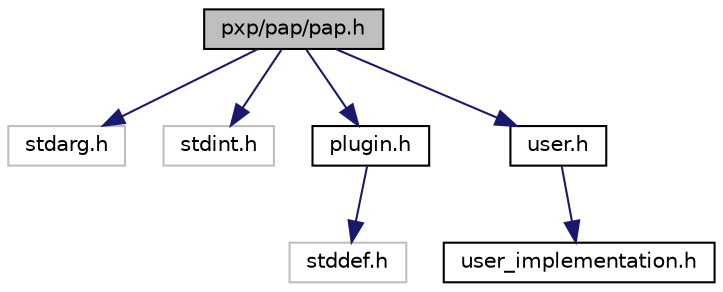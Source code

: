 digraph "pxp/pap/pap.h"
{
  edge [fontname="Helvetica",fontsize="10",labelfontname="Helvetica",labelfontsize="10"];
  node [fontname="Helvetica",fontsize="10",shape=record];
  Node0 [label="pxp/pap/pap.h",height=0.2,width=0.4,color="black", fillcolor="grey75", style="filled", fontcolor="black"];
  Node0 -> Node1 [color="midnightblue",fontsize="10",style="solid",fontname="Helvetica"];
  Node1 [label="stdarg.h",height=0.2,width=0.4,color="grey75", fillcolor="white", style="filled"];
  Node0 -> Node2 [color="midnightblue",fontsize="10",style="solid",fontname="Helvetica"];
  Node2 [label="stdint.h",height=0.2,width=0.4,color="grey75", fillcolor="white", style="filled"];
  Node0 -> Node3 [color="midnightblue",fontsize="10",style="solid",fontname="Helvetica"];
  Node3 [label="plugin.h",height=0.2,width=0.4,color="black", fillcolor="white", style="filled",URL="$plugin_8h.html"];
  Node3 -> Node4 [color="midnightblue",fontsize="10",style="solid",fontname="Helvetica"];
  Node4 [label="stddef.h",height=0.2,width=0.4,color="grey75", fillcolor="white", style="filled"];
  Node0 -> Node5 [color="midnightblue",fontsize="10",style="solid",fontname="Helvetica"];
  Node5 [label="user.h",height=0.2,width=0.4,color="black", fillcolor="white", style="filled",URL="$user_8h.html"];
  Node5 -> Node6 [color="midnightblue",fontsize="10",style="solid",fontname="Helvetica"];
  Node6 [label="user_implementation.h",height=0.2,width=0.4,color="black", fillcolor="white", style="filled",URL="$user__implementation_8h.html"];
}
